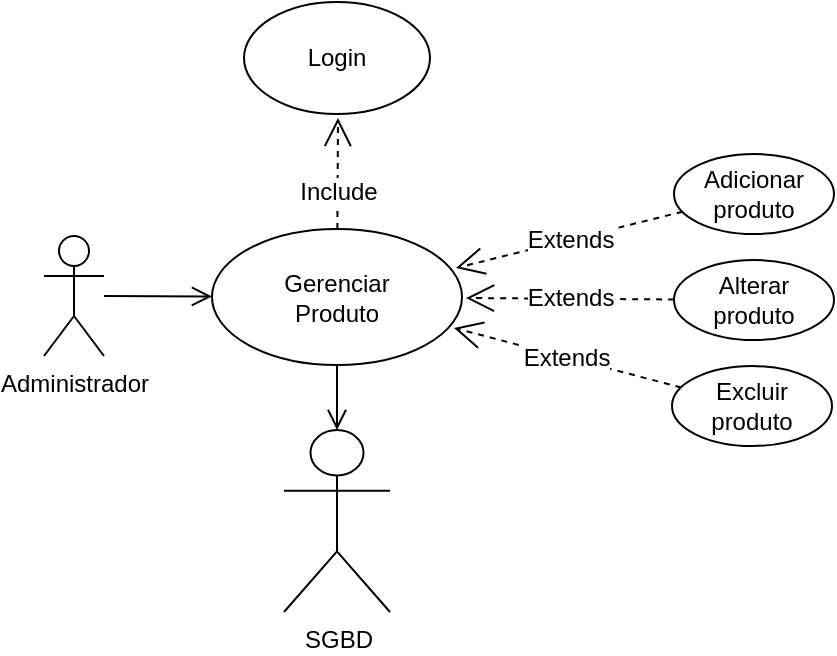 <mxfile version="26.2.2">
  <diagram name="Page-1" id="XKuFGBFuqH11n4ffUUHy">
    <mxGraphModel dx="1740" dy="1167" grid="0" gridSize="10" guides="1" tooltips="1" connect="1" arrows="1" fold="1" page="1" pageScale="1" pageWidth="1169" pageHeight="827" math="0" shadow="0">
      <root>
        <mxCell id="0" />
        <mxCell id="1" parent="0" />
        <mxCell id="M98I_Dfe5uiVffybFT3l-4" value="Administrador" style="shape=umlActor;verticalLabelPosition=bottom;verticalAlign=top;html=1;" parent="1" vertex="1">
          <mxGeometry x="-906" y="-423" width="30" height="60" as="geometry" />
        </mxCell>
        <mxCell id="M98I_Dfe5uiVffybFT3l-5" value="&lt;div&gt;SGBD&lt;/div&gt;" style="shape=umlActor;verticalLabelPosition=bottom;verticalAlign=top;html=1;" parent="1" vertex="1">
          <mxGeometry x="-786" y="-326" width="53" height="91" as="geometry" />
        </mxCell>
        <mxCell id="M98I_Dfe5uiVffybFT3l-7" value="Login" style="ellipse;whiteSpace=wrap;html=1;" parent="1" vertex="1">
          <mxGeometry x="-806" y="-540" width="93" height="56" as="geometry" />
        </mxCell>
        <mxCell id="M98I_Dfe5uiVffybFT3l-10" value="Gerenciar&lt;div&gt;Produto&lt;/div&gt;" style="ellipse;whiteSpace=wrap;html=1;" parent="1" vertex="1">
          <mxGeometry x="-822" y="-426.5" width="125" height="68" as="geometry" />
        </mxCell>
        <mxCell id="M98I_Dfe5uiVffybFT3l-18" value="Include" style="endArrow=open;endSize=12;dashed=1;html=1;rounded=0;fontSize=12;bendable=1;" parent="1" source="M98I_Dfe5uiVffybFT3l-10" edge="1">
          <mxGeometry x="-0.322" width="160" relative="1" as="geometry">
            <mxPoint x="-670" y="-548" as="sourcePoint" />
            <mxPoint x="-759" y="-482" as="targetPoint" />
            <mxPoint as="offset" />
          </mxGeometry>
        </mxCell>
        <mxCell id="M98I_Dfe5uiVffybFT3l-20" value="Adicionar&lt;div&gt;produto&lt;/div&gt;" style="ellipse;whiteSpace=wrap;html=1;rotation=0;" parent="1" vertex="1">
          <mxGeometry x="-591" y="-464" width="80" height="40" as="geometry" />
        </mxCell>
        <mxCell id="M98I_Dfe5uiVffybFT3l-21" value="Extends" style="endArrow=open;endSize=12;dashed=1;html=1;rounded=0;fontSize=12;curved=1;shadow=0;flowAnimation=0;" parent="1" source="M98I_Dfe5uiVffybFT3l-20" edge="1">
          <mxGeometry x="-0.001" width="160" relative="1" as="geometry">
            <mxPoint x="-383.5" y="-625" as="sourcePoint" />
            <mxPoint x="-700" y="-407" as="targetPoint" />
            <mxPoint as="offset" />
          </mxGeometry>
        </mxCell>
        <mxCell id="M98I_Dfe5uiVffybFT3l-22" value="Alterar&lt;div&gt;&lt;span style=&quot;background-color: initial;&quot;&gt;produto&lt;/span&gt;&lt;/div&gt;" style="ellipse;whiteSpace=wrap;html=1;rotation=0;" parent="1" vertex="1">
          <mxGeometry x="-591" y="-411" width="80" height="40" as="geometry" />
        </mxCell>
        <mxCell id="M98I_Dfe5uiVffybFT3l-23" value="Extends" style="endArrow=open;endSize=12;dashed=1;html=1;rounded=0;fontSize=12;curved=1;" parent="1" edge="1">
          <mxGeometry x="-0.001" width="160" relative="1" as="geometry">
            <mxPoint x="-590.997" y="-391.263" as="sourcePoint" />
            <mxPoint x="-695" y="-392" as="targetPoint" />
            <mxPoint as="offset" />
          </mxGeometry>
        </mxCell>
        <mxCell id="M98I_Dfe5uiVffybFT3l-24" value="Excluir&lt;div&gt;&lt;span style=&quot;background-color: initial;&quot;&gt;produto&lt;/span&gt;&lt;/div&gt;" style="ellipse;whiteSpace=wrap;html=1;rotation=0;" parent="1" vertex="1">
          <mxGeometry x="-592" y="-358" width="80" height="40" as="geometry" />
        </mxCell>
        <mxCell id="M98I_Dfe5uiVffybFT3l-25" value="Extends" style="endArrow=open;endSize=12;dashed=1;html=1;rounded=0;fontSize=12;curved=1;" parent="1" source="M98I_Dfe5uiVffybFT3l-24" edge="1">
          <mxGeometry x="0.003" width="160" relative="1" as="geometry">
            <mxPoint x="-281.5" y="-514.5" as="sourcePoint" />
            <mxPoint x="-701" y="-377" as="targetPoint" />
            <mxPoint as="offset" />
          </mxGeometry>
        </mxCell>
        <mxCell id="M98I_Dfe5uiVffybFT3l-75" value="" style="endArrow=open;html=1;rounded=0;fontSize=12;startSize=8;endSize=8;endFill=0;" parent="1" source="M98I_Dfe5uiVffybFT3l-10" target="M98I_Dfe5uiVffybFT3l-5" edge="1">
          <mxGeometry relative="1" as="geometry">
            <mxPoint x="-371" y="-506" as="sourcePoint" />
            <mxPoint x="75" y="-465" as="targetPoint" />
          </mxGeometry>
        </mxCell>
        <mxCell id="M98I_Dfe5uiVffybFT3l-97" value="" style="endArrow=open;html=1;rounded=0;fontSize=12;startSize=8;endSize=8;endFill=0;" parent="1" source="M98I_Dfe5uiVffybFT3l-4" target="M98I_Dfe5uiVffybFT3l-10" edge="1">
          <mxGeometry relative="1" as="geometry">
            <mxPoint x="-1091" y="-327" as="sourcePoint" />
            <mxPoint x="-903" y="-332" as="targetPoint" />
          </mxGeometry>
        </mxCell>
      </root>
    </mxGraphModel>
  </diagram>
</mxfile>
